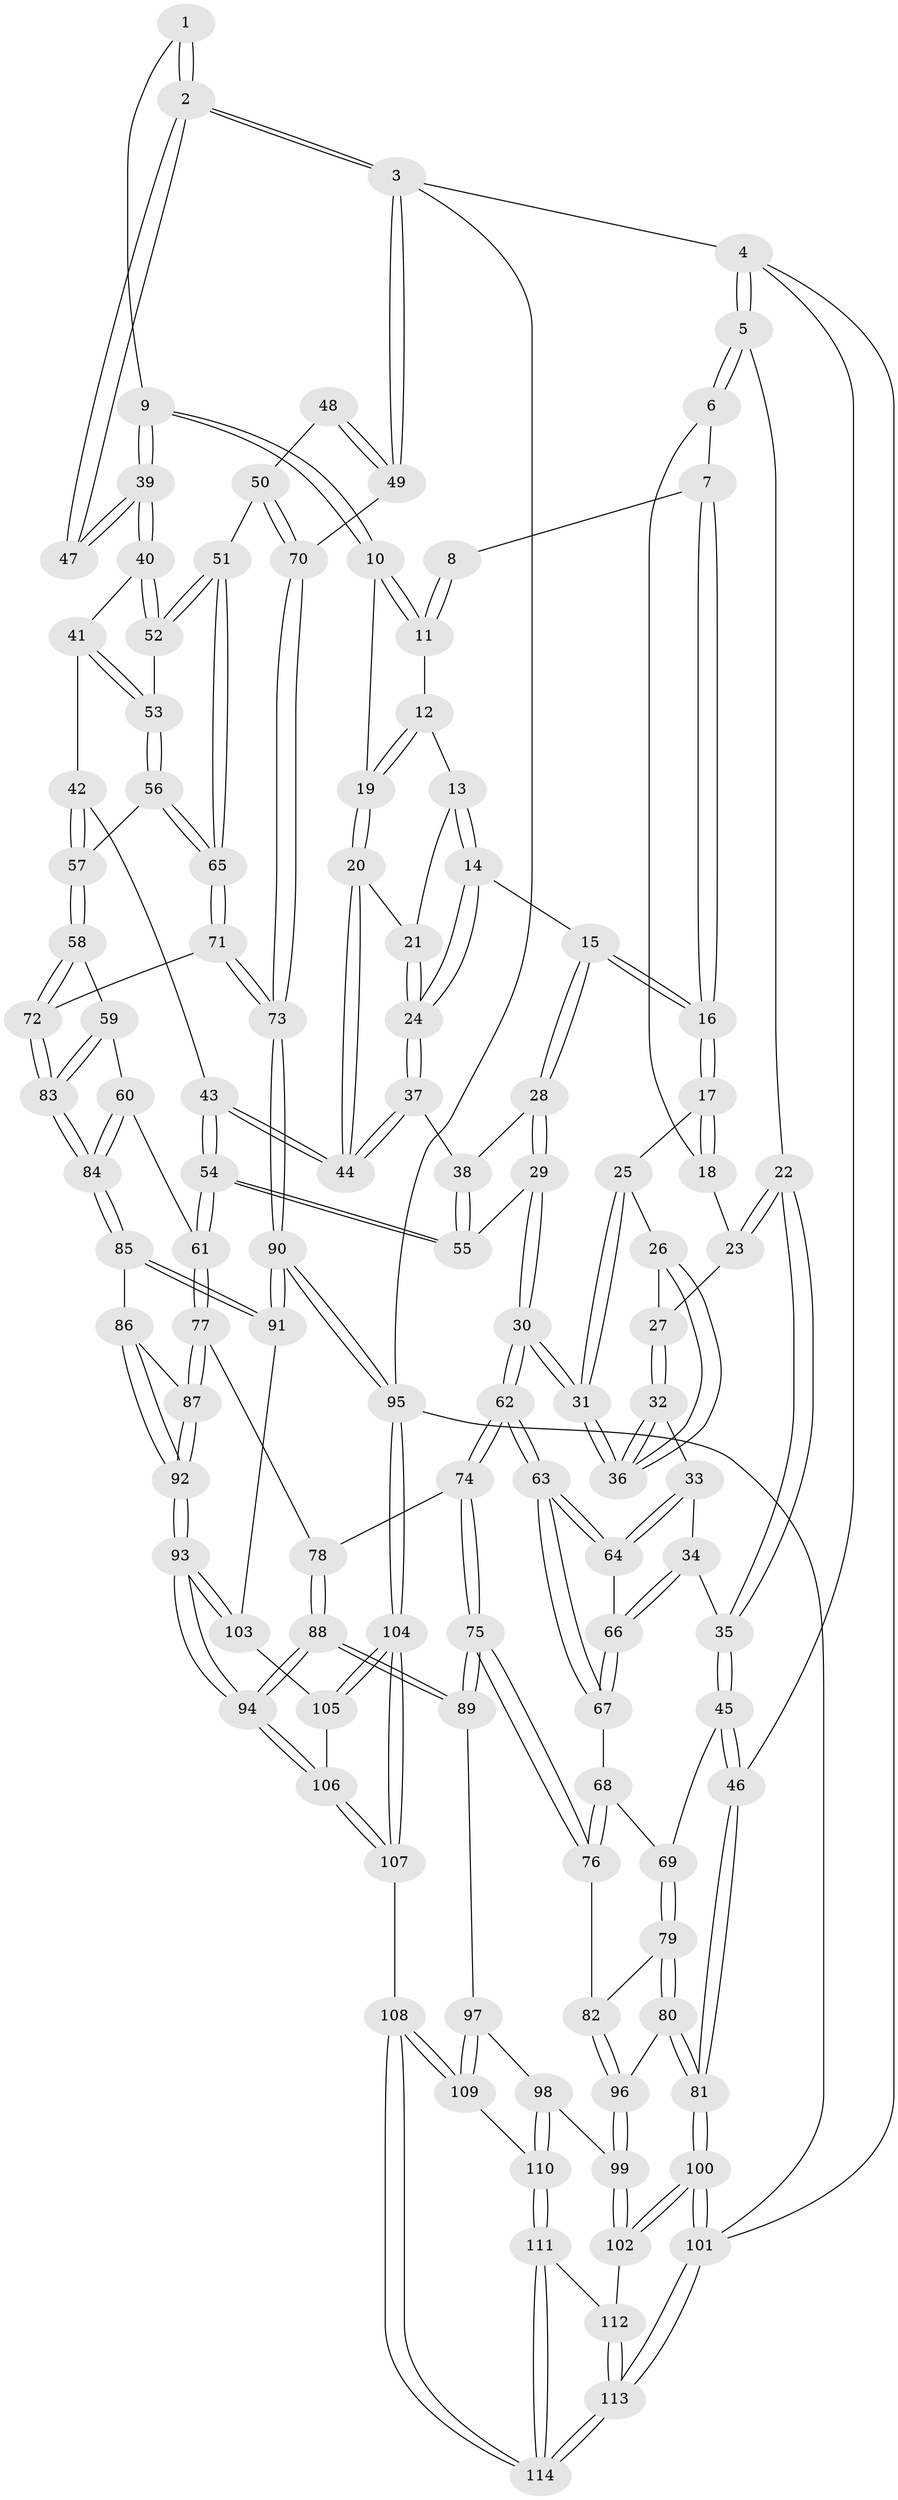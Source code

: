 // coarse degree distribution, {2: 0.22807017543859648, 3: 0.45614035087719296, 4: 0.24561403508771928, 5: 0.07017543859649122}
// Generated by graph-tools (version 1.1) at 2025/54/03/04/25 22:54:13]
// undirected, 114 vertices, 282 edges
graph export_dot {
  node [color=gray90,style=filled];
  1 [pos="+0.5970119157753097+0"];
  2 [pos="+1+0"];
  3 [pos="+1+0"];
  4 [pos="+0+0"];
  5 [pos="+0+0"];
  6 [pos="+0.2874756925620242+0"];
  7 [pos="+0.32878210483189685+0"];
  8 [pos="+0.4863839403497324+0"];
  9 [pos="+0.812717166570366+0.19523189804021546"];
  10 [pos="+0.7851722165349172+0.20579728997579874"];
  11 [pos="+0.5264939265297913+0.05306554923636104"];
  12 [pos="+0.5296289236925864+0.10193115013589817"];
  13 [pos="+0.5292302716326647+0.11679441626705701"];
  14 [pos="+0.5129524901043171+0.1969902496807325"];
  15 [pos="+0.37580876816939024+0.24377380602777826"];
  16 [pos="+0.3664947583948098+0.23852252216177727"];
  17 [pos="+0.31825884689238687+0.24721081552612043"];
  18 [pos="+0.26358104377223845+0.19977311754206217"];
  19 [pos="+0.751938045487292+0.22603529961872876"];
  20 [pos="+0.7339392450493715+0.23993917606387544"];
  21 [pos="+0.6583002526974966+0.22104973808932962"];
  22 [pos="+0.12274757469242921+0.23514585185774842"];
  23 [pos="+0.18614131745090698+0.24032565728378213"];
  24 [pos="+0.5364798036322899+0.26380503063504435"];
  25 [pos="+0.3090691654064289+0.2596952481103488"];
  26 [pos="+0.2782426009053163+0.2789768572639723"];
  27 [pos="+0.23131377671020803+0.27857152214198294"];
  28 [pos="+0.4070543300303056+0.3560511947161943"];
  29 [pos="+0.3611734650117502+0.4337304667284118"];
  30 [pos="+0.34478250530391474+0.4523848371247681"];
  31 [pos="+0.3270198059521831+0.4331066690118125"];
  32 [pos="+0.2297900670061453+0.36955401921920206"];
  33 [pos="+0.15556267921728648+0.36654497265497743"];
  34 [pos="+0.1247656683327041+0.36381423210384833"];
  35 [pos="+0.1108549115199917+0.35753476309325616"];
  36 [pos="+0.26528883703724765+0.38478701431066464"];
  37 [pos="+0.537589970797502+0.2712419390374271"];
  38 [pos="+0.5175617593761168+0.3194971958961803"];
  39 [pos="+0.8359288679719932+0.1984285036546385"];
  40 [pos="+0.8288777611263236+0.29354824557800796"];
  41 [pos="+0.7685994673216658+0.36677898228226286"];
  42 [pos="+0.6985645155261674+0.3350533922219782"];
  43 [pos="+0.683402891819474+0.32093814968350814"];
  44 [pos="+0.6833835634377633+0.31853675586972957"];
  45 [pos="+0.009068995940877355+0.42197840729497427"];
  46 [pos="+0+0.443503737673809"];
  47 [pos="+0.8426726110252402+0.19682342674932743"];
  48 [pos="+0.9078844489895792+0.24460904627038296"];
  49 [pos="+1+0.26784062781426216"];
  50 [pos="+0.9594939498227754+0.39798903701991556"];
  51 [pos="+0.9099400498621535+0.4312569099764135"];
  52 [pos="+0.8431313230582937+0.38731737161026425"];
  53 [pos="+0.7882743256472577+0.4076310107682048"];
  54 [pos="+0.6050411024044013+0.458305843163434"];
  55 [pos="+0.5620775127382588+0.41234182309474626"];
  56 [pos="+0.7672449366278181+0.43660091283152047"];
  57 [pos="+0.7537593468137918+0.44377182912548896"];
  58 [pos="+0.7379114568551485+0.4625790772170584"];
  59 [pos="+0.6343210438760918+0.5062234062789676"];
  60 [pos="+0.6162126541972096+0.508770298013901"];
  61 [pos="+0.6141422134657235+0.5085164244785243"];
  62 [pos="+0.34298552607347393+0.48951205501841244"];
  63 [pos="+0.2897712152400712+0.48142092942236164"];
  64 [pos="+0.21734202080172774+0.46042290502750055"];
  65 [pos="+0.8874294576598267+0.4995138604682803"];
  66 [pos="+0.16753541454754015+0.4518575804457131"];
  67 [pos="+0.15570878096611687+0.4941611045387984"];
  68 [pos="+0.14984514734984927+0.5019413927181859"];
  69 [pos="+0.09125170286206352+0.5042263745503004"];
  70 [pos="+1+0.42137478164630887"];
  71 [pos="+0.8852088893170222+0.5545224403608533"];
  72 [pos="+0.8491417140527586+0.5696045195942502"];
  73 [pos="+1+0.7390981536861166"];
  74 [pos="+0.34733150282802605+0.5111022048593427"];
  75 [pos="+0.29515406754515583+0.6161904324026376"];
  76 [pos="+0.22986271086239882+0.6116844823362144"];
  77 [pos="+0.58675424030529+0.536399510993311"];
  78 [pos="+0.4999717157319684+0.544925914476177"];
  79 [pos="+0.09686555281820171+0.5688263740204612"];
  80 [pos="+0+0.6472880125581487"];
  81 [pos="+0+0.6708600473372595"];
  82 [pos="+0.18123580899334732+0.6221682633865412"];
  83 [pos="+0.8269781458001285+0.5880602326093008"];
  84 [pos="+0.7737999877734848+0.6804716086656923"];
  85 [pos="+0.7648806604212702+0.7323711179615938"];
  86 [pos="+0.6779950919150397+0.6989116349003429"];
  87 [pos="+0.5919122537707584+0.6023683322502876"];
  88 [pos="+0.4387752811502811+0.8082145825590163"];
  89 [pos="+0.3368203218888364+0.7553807232887437"];
  90 [pos="+1+0.8937239594429462"];
  91 [pos="+0.7832101815918902+0.7853557385901851"];
  92 [pos="+0.5140954727499972+0.7685663325289075"];
  93 [pos="+0.48567139202122267+0.8031291411497419"];
  94 [pos="+0.4556985136275386+0.8212745623833844"];
  95 [pos="+1+1"];
  96 [pos="+0.1193447662834944+0.6788052506441851"];
  97 [pos="+0.19096411538190852+0.8432837862295551"];
  98 [pos="+0.1709659678384302+0.8454189108706177"];
  99 [pos="+0.1350389643249255+0.8429675623353478"];
  100 [pos="+0+0.7368459138730615"];
  101 [pos="+0+1"];
  102 [pos="+0.114293594799506+0.8501818578646237"];
  103 [pos="+0.7660019829591634+0.8024399927455922"];
  104 [pos="+0.7324094472494627+1"];
  105 [pos="+0.7454144638031293+0.8504892115905814"];
  106 [pos="+0.48244038848163234+0.9671012911824641"];
  107 [pos="+0.47685514310389815+1"];
  108 [pos="+0.44331802559672306+1"];
  109 [pos="+0.2572034081649988+0.9544377762670144"];
  110 [pos="+0.18318589078131287+0.9997544712067707"];
  111 [pos="+0.14383183559371457+1"];
  112 [pos="+0.10135824050245605+0.8941440463741377"];
  113 [pos="+0+1"];
  114 [pos="+0.14222840611772858+1"];
  1 -- 2;
  1 -- 2;
  1 -- 9;
  2 -- 3;
  2 -- 3;
  2 -- 47;
  2 -- 47;
  3 -- 4;
  3 -- 49;
  3 -- 49;
  3 -- 95;
  4 -- 5;
  4 -- 5;
  4 -- 46;
  4 -- 101;
  5 -- 6;
  5 -- 6;
  5 -- 22;
  6 -- 7;
  6 -- 18;
  7 -- 8;
  7 -- 16;
  7 -- 16;
  8 -- 11;
  8 -- 11;
  9 -- 10;
  9 -- 10;
  9 -- 39;
  9 -- 39;
  10 -- 11;
  10 -- 11;
  10 -- 19;
  11 -- 12;
  12 -- 13;
  12 -- 19;
  12 -- 19;
  13 -- 14;
  13 -- 14;
  13 -- 21;
  14 -- 15;
  14 -- 24;
  14 -- 24;
  15 -- 16;
  15 -- 16;
  15 -- 28;
  15 -- 28;
  16 -- 17;
  16 -- 17;
  17 -- 18;
  17 -- 18;
  17 -- 25;
  18 -- 23;
  19 -- 20;
  19 -- 20;
  20 -- 21;
  20 -- 44;
  20 -- 44;
  21 -- 24;
  21 -- 24;
  22 -- 23;
  22 -- 23;
  22 -- 35;
  22 -- 35;
  23 -- 27;
  24 -- 37;
  24 -- 37;
  25 -- 26;
  25 -- 31;
  25 -- 31;
  26 -- 27;
  26 -- 36;
  26 -- 36;
  27 -- 32;
  27 -- 32;
  28 -- 29;
  28 -- 29;
  28 -- 38;
  29 -- 30;
  29 -- 30;
  29 -- 55;
  30 -- 31;
  30 -- 31;
  30 -- 62;
  30 -- 62;
  31 -- 36;
  31 -- 36;
  32 -- 33;
  32 -- 36;
  32 -- 36;
  33 -- 34;
  33 -- 64;
  33 -- 64;
  34 -- 35;
  34 -- 66;
  34 -- 66;
  35 -- 45;
  35 -- 45;
  37 -- 38;
  37 -- 44;
  37 -- 44;
  38 -- 55;
  38 -- 55;
  39 -- 40;
  39 -- 40;
  39 -- 47;
  39 -- 47;
  40 -- 41;
  40 -- 52;
  40 -- 52;
  41 -- 42;
  41 -- 53;
  41 -- 53;
  42 -- 43;
  42 -- 57;
  42 -- 57;
  43 -- 44;
  43 -- 44;
  43 -- 54;
  43 -- 54;
  45 -- 46;
  45 -- 46;
  45 -- 69;
  46 -- 81;
  46 -- 81;
  48 -- 49;
  48 -- 49;
  48 -- 50;
  49 -- 70;
  50 -- 51;
  50 -- 70;
  50 -- 70;
  51 -- 52;
  51 -- 52;
  51 -- 65;
  51 -- 65;
  52 -- 53;
  53 -- 56;
  53 -- 56;
  54 -- 55;
  54 -- 55;
  54 -- 61;
  54 -- 61;
  56 -- 57;
  56 -- 65;
  56 -- 65;
  57 -- 58;
  57 -- 58;
  58 -- 59;
  58 -- 72;
  58 -- 72;
  59 -- 60;
  59 -- 83;
  59 -- 83;
  60 -- 61;
  60 -- 84;
  60 -- 84;
  61 -- 77;
  61 -- 77;
  62 -- 63;
  62 -- 63;
  62 -- 74;
  62 -- 74;
  63 -- 64;
  63 -- 64;
  63 -- 67;
  63 -- 67;
  64 -- 66;
  65 -- 71;
  65 -- 71;
  66 -- 67;
  66 -- 67;
  67 -- 68;
  68 -- 69;
  68 -- 76;
  68 -- 76;
  69 -- 79;
  69 -- 79;
  70 -- 73;
  70 -- 73;
  71 -- 72;
  71 -- 73;
  71 -- 73;
  72 -- 83;
  72 -- 83;
  73 -- 90;
  73 -- 90;
  74 -- 75;
  74 -- 75;
  74 -- 78;
  75 -- 76;
  75 -- 76;
  75 -- 89;
  75 -- 89;
  76 -- 82;
  77 -- 78;
  77 -- 87;
  77 -- 87;
  78 -- 88;
  78 -- 88;
  79 -- 80;
  79 -- 80;
  79 -- 82;
  80 -- 81;
  80 -- 81;
  80 -- 96;
  81 -- 100;
  81 -- 100;
  82 -- 96;
  82 -- 96;
  83 -- 84;
  83 -- 84;
  84 -- 85;
  84 -- 85;
  85 -- 86;
  85 -- 91;
  85 -- 91;
  86 -- 87;
  86 -- 92;
  86 -- 92;
  87 -- 92;
  87 -- 92;
  88 -- 89;
  88 -- 89;
  88 -- 94;
  88 -- 94;
  89 -- 97;
  90 -- 91;
  90 -- 91;
  90 -- 95;
  90 -- 95;
  91 -- 103;
  92 -- 93;
  92 -- 93;
  93 -- 94;
  93 -- 94;
  93 -- 103;
  93 -- 103;
  94 -- 106;
  94 -- 106;
  95 -- 104;
  95 -- 104;
  95 -- 101;
  96 -- 99;
  96 -- 99;
  97 -- 98;
  97 -- 109;
  97 -- 109;
  98 -- 99;
  98 -- 110;
  98 -- 110;
  99 -- 102;
  99 -- 102;
  100 -- 101;
  100 -- 101;
  100 -- 102;
  100 -- 102;
  101 -- 113;
  101 -- 113;
  102 -- 112;
  103 -- 105;
  104 -- 105;
  104 -- 105;
  104 -- 107;
  104 -- 107;
  105 -- 106;
  106 -- 107;
  106 -- 107;
  107 -- 108;
  108 -- 109;
  108 -- 109;
  108 -- 114;
  108 -- 114;
  109 -- 110;
  110 -- 111;
  110 -- 111;
  111 -- 112;
  111 -- 114;
  111 -- 114;
  112 -- 113;
  112 -- 113;
  113 -- 114;
  113 -- 114;
}
